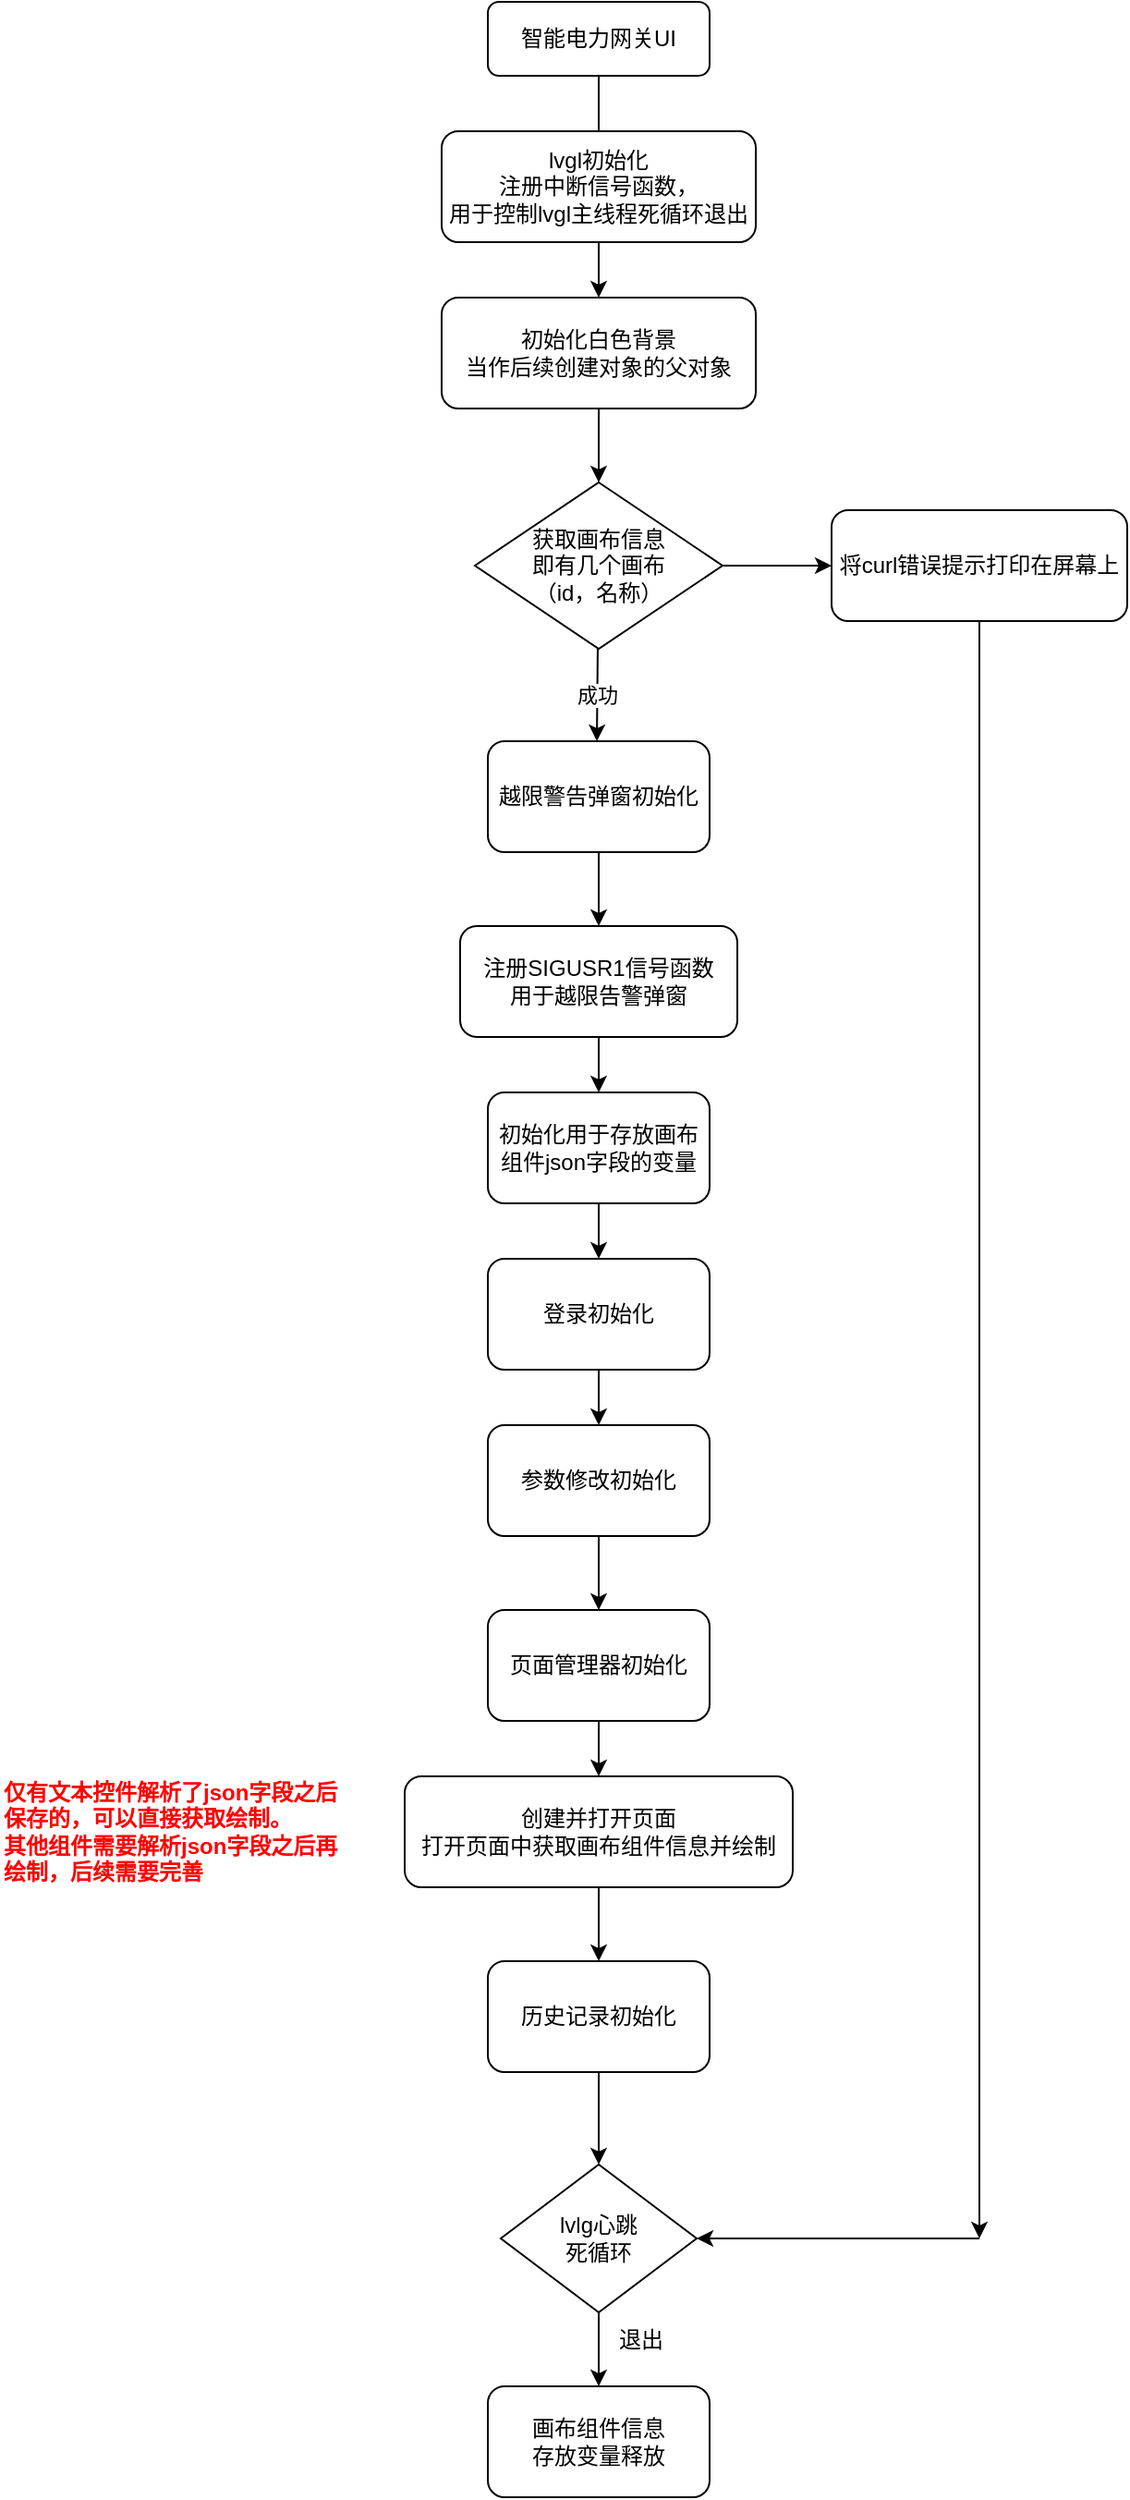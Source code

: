 <mxfile version="21.2.9" type="github">
  <diagram id="C5RBs43oDa-KdzZeNtuy" name="Page-1">
    <mxGraphModel dx="1434" dy="764" grid="1" gridSize="10" guides="1" tooltips="1" connect="1" arrows="1" fold="1" page="1" pageScale="1" pageWidth="1169" pageHeight="1654" math="0" shadow="0">
      <root>
        <mxCell id="WIyWlLk6GJQsqaUBKTNV-0" />
        <mxCell id="WIyWlLk6GJQsqaUBKTNV-1" parent="WIyWlLk6GJQsqaUBKTNV-0" />
        <mxCell id="WIyWlLk6GJQsqaUBKTNV-2" value="" style="rounded=0;html=1;jettySize=auto;orthogonalLoop=1;fontSize=11;endArrow=block;endFill=0;endSize=8;strokeWidth=1;shadow=0;labelBackgroundColor=none;edgeStyle=orthogonalEdgeStyle;" parent="WIyWlLk6GJQsqaUBKTNV-1" source="WIyWlLk6GJQsqaUBKTNV-3" edge="1">
          <mxGeometry relative="1" as="geometry">
            <mxPoint x="414" y="110" as="targetPoint" />
          </mxGeometry>
        </mxCell>
        <mxCell id="WIyWlLk6GJQsqaUBKTNV-3" value="智能电力网关UI" style="rounded=1;whiteSpace=wrap;html=1;fontSize=12;glass=0;strokeWidth=1;shadow=0;" parent="WIyWlLk6GJQsqaUBKTNV-1" vertex="1">
          <mxGeometry x="354" y="20" width="120" height="40" as="geometry" />
        </mxCell>
        <mxCell id="pKjaNHmpSQ1lj8WY1IrW-2" value="" style="edgeStyle=orthogonalEdgeStyle;rounded=0;orthogonalLoop=1;jettySize=auto;html=1;" parent="WIyWlLk6GJQsqaUBKTNV-1" source="pKjaNHmpSQ1lj8WY1IrW-0" target="pKjaNHmpSQ1lj8WY1IrW-1" edge="1">
          <mxGeometry relative="1" as="geometry" />
        </mxCell>
        <mxCell id="pKjaNHmpSQ1lj8WY1IrW-0" value="lvgl初始化&lt;br&gt;注册中断信号函数，&lt;br&gt;用于控制lvgl主线程死循环退出" style="rounded=1;whiteSpace=wrap;html=1;" parent="WIyWlLk6GJQsqaUBKTNV-1" vertex="1">
          <mxGeometry x="329" y="90" width="170" height="60" as="geometry" />
        </mxCell>
        <mxCell id="pKjaNHmpSQ1lj8WY1IrW-28" value="" style="edgeStyle=orthogonalEdgeStyle;rounded=0;orthogonalLoop=1;jettySize=auto;html=1;" parent="WIyWlLk6GJQsqaUBKTNV-1" source="pKjaNHmpSQ1lj8WY1IrW-1" target="pKjaNHmpSQ1lj8WY1IrW-5" edge="1">
          <mxGeometry relative="1" as="geometry" />
        </mxCell>
        <mxCell id="pKjaNHmpSQ1lj8WY1IrW-1" value="初始化白色背景&lt;br&gt;当作后续创建对象的父对象" style="rounded=1;whiteSpace=wrap;html=1;" parent="WIyWlLk6GJQsqaUBKTNV-1" vertex="1">
          <mxGeometry x="329" y="180" width="170" height="60" as="geometry" />
        </mxCell>
        <mxCell id="pKjaNHmpSQ1lj8WY1IrW-36" value="" style="edgeStyle=orthogonalEdgeStyle;rounded=0;orthogonalLoop=1;jettySize=auto;html=1;" parent="WIyWlLk6GJQsqaUBKTNV-1" source="pKjaNHmpSQ1lj8WY1IrW-5" target="pKjaNHmpSQ1lj8WY1IrW-35" edge="1">
          <mxGeometry relative="1" as="geometry" />
        </mxCell>
        <mxCell id="pKjaNHmpSQ1lj8WY1IrW-5" value="获取画布信息&lt;br&gt;即有几个画布&lt;br style=&quot;border-color: var(--border-color);&quot;&gt;（id，名称）" style="rhombus;whiteSpace=wrap;html=1;" parent="WIyWlLk6GJQsqaUBKTNV-1" vertex="1">
          <mxGeometry x="347" y="280" width="134" height="90" as="geometry" />
        </mxCell>
        <mxCell id="pKjaNHmpSQ1lj8WY1IrW-19" value="" style="edgeStyle=orthogonalEdgeStyle;rounded=0;orthogonalLoop=1;jettySize=auto;html=1;" parent="WIyWlLk6GJQsqaUBKTNV-1" source="pKjaNHmpSQ1lj8WY1IrW-6" target="pKjaNHmpSQ1lj8WY1IrW-16" edge="1">
          <mxGeometry relative="1" as="geometry" />
        </mxCell>
        <mxCell id="pKjaNHmpSQ1lj8WY1IrW-6" value="注册SIGUSR1信号函数&lt;br&gt;用于越限告警弹窗" style="rounded=1;whiteSpace=wrap;html=1;" parent="WIyWlLk6GJQsqaUBKTNV-1" vertex="1">
          <mxGeometry x="339" y="520" width="150" height="60" as="geometry" />
        </mxCell>
        <mxCell id="pKjaNHmpSQ1lj8WY1IrW-14" value="" style="endArrow=classic;html=1;rounded=0;" parent="WIyWlLk6GJQsqaUBKTNV-1" edge="1">
          <mxGeometry relative="1" as="geometry">
            <mxPoint x="413.47" y="370" as="sourcePoint" />
            <mxPoint x="413" y="420" as="targetPoint" />
          </mxGeometry>
        </mxCell>
        <mxCell id="pKjaNHmpSQ1lj8WY1IrW-15" value="成功" style="edgeLabel;resizable=0;html=1;align=center;verticalAlign=middle;" parent="pKjaNHmpSQ1lj8WY1IrW-14" connectable="0" vertex="1">
          <mxGeometry relative="1" as="geometry" />
        </mxCell>
        <mxCell id="pKjaNHmpSQ1lj8WY1IrW-24" value="" style="edgeStyle=orthogonalEdgeStyle;rounded=0;orthogonalLoop=1;jettySize=auto;html=1;" parent="WIyWlLk6GJQsqaUBKTNV-1" source="pKjaNHmpSQ1lj8WY1IrW-16" target="pKjaNHmpSQ1lj8WY1IrW-20" edge="1">
          <mxGeometry relative="1" as="geometry" />
        </mxCell>
        <mxCell id="pKjaNHmpSQ1lj8WY1IrW-16" value="初始化用于存放画布组件json字段的变量" style="rounded=1;whiteSpace=wrap;html=1;" parent="WIyWlLk6GJQsqaUBKTNV-1" vertex="1">
          <mxGeometry x="354" y="610" width="120" height="60" as="geometry" />
        </mxCell>
        <mxCell id="pKjaNHmpSQ1lj8WY1IrW-18" value="" style="edgeStyle=orthogonalEdgeStyle;rounded=0;orthogonalLoop=1;jettySize=auto;html=1;" parent="WIyWlLk6GJQsqaUBKTNV-1" source="pKjaNHmpSQ1lj8WY1IrW-17" target="pKjaNHmpSQ1lj8WY1IrW-6" edge="1">
          <mxGeometry relative="1" as="geometry" />
        </mxCell>
        <mxCell id="pKjaNHmpSQ1lj8WY1IrW-17" value="越限警告弹窗初始化" style="rounded=1;whiteSpace=wrap;html=1;" parent="WIyWlLk6GJQsqaUBKTNV-1" vertex="1">
          <mxGeometry x="354" y="420" width="120" height="60" as="geometry" />
        </mxCell>
        <mxCell id="pKjaNHmpSQ1lj8WY1IrW-25" value="" style="edgeStyle=orthogonalEdgeStyle;rounded=0;orthogonalLoop=1;jettySize=auto;html=1;" parent="WIyWlLk6GJQsqaUBKTNV-1" source="pKjaNHmpSQ1lj8WY1IrW-20" target="pKjaNHmpSQ1lj8WY1IrW-21" edge="1">
          <mxGeometry relative="1" as="geometry" />
        </mxCell>
        <mxCell id="pKjaNHmpSQ1lj8WY1IrW-20" value="登录初始化" style="rounded=1;whiteSpace=wrap;html=1;" parent="WIyWlLk6GJQsqaUBKTNV-1" vertex="1">
          <mxGeometry x="354" y="700" width="120" height="60" as="geometry" />
        </mxCell>
        <mxCell id="pKjaNHmpSQ1lj8WY1IrW-26" value="" style="edgeStyle=orthogonalEdgeStyle;rounded=0;orthogonalLoop=1;jettySize=auto;html=1;" parent="WIyWlLk6GJQsqaUBKTNV-1" source="pKjaNHmpSQ1lj8WY1IrW-21" target="pKjaNHmpSQ1lj8WY1IrW-22" edge="1">
          <mxGeometry relative="1" as="geometry" />
        </mxCell>
        <mxCell id="pKjaNHmpSQ1lj8WY1IrW-21" value="参数修改初始化" style="rounded=1;whiteSpace=wrap;html=1;" parent="WIyWlLk6GJQsqaUBKTNV-1" vertex="1">
          <mxGeometry x="354" y="790" width="120" height="60" as="geometry" />
        </mxCell>
        <mxCell id="pKjaNHmpSQ1lj8WY1IrW-27" value="" style="edgeStyle=orthogonalEdgeStyle;rounded=0;orthogonalLoop=1;jettySize=auto;html=1;" parent="WIyWlLk6GJQsqaUBKTNV-1" source="pKjaNHmpSQ1lj8WY1IrW-22" target="pKjaNHmpSQ1lj8WY1IrW-23" edge="1">
          <mxGeometry relative="1" as="geometry" />
        </mxCell>
        <mxCell id="pKjaNHmpSQ1lj8WY1IrW-22" value="页面管理器初始化" style="rounded=1;whiteSpace=wrap;html=1;" parent="WIyWlLk6GJQsqaUBKTNV-1" vertex="1">
          <mxGeometry x="354" y="890" width="120" height="60" as="geometry" />
        </mxCell>
        <mxCell id="F9r4E_EQL4szlPgltcfS-1" value="" style="edgeStyle=orthogonalEdgeStyle;rounded=0;orthogonalLoop=1;jettySize=auto;html=1;" edge="1" parent="WIyWlLk6GJQsqaUBKTNV-1" source="pKjaNHmpSQ1lj8WY1IrW-23" target="F9r4E_EQL4szlPgltcfS-0">
          <mxGeometry relative="1" as="geometry" />
        </mxCell>
        <mxCell id="pKjaNHmpSQ1lj8WY1IrW-23" value="创建并打开页面&lt;br&gt;打开页面中获取画布组件信息并绘制" style="rounded=1;whiteSpace=wrap;html=1;" parent="WIyWlLk6GJQsqaUBKTNV-1" vertex="1">
          <mxGeometry x="309" y="980" width="210" height="60" as="geometry" />
        </mxCell>
        <mxCell id="pKjaNHmpSQ1lj8WY1IrW-33" value="" style="edgeStyle=orthogonalEdgeStyle;rounded=0;orthogonalLoop=1;jettySize=auto;html=1;" parent="WIyWlLk6GJQsqaUBKTNV-1" source="pKjaNHmpSQ1lj8WY1IrW-30" target="pKjaNHmpSQ1lj8WY1IrW-31" edge="1">
          <mxGeometry relative="1" as="geometry" />
        </mxCell>
        <mxCell id="pKjaNHmpSQ1lj8WY1IrW-30" value="lvlg心跳&lt;br&gt;死循环" style="rhombus;whiteSpace=wrap;html=1;" parent="WIyWlLk6GJQsqaUBKTNV-1" vertex="1">
          <mxGeometry x="361" y="1190" width="106" height="80" as="geometry" />
        </mxCell>
        <mxCell id="pKjaNHmpSQ1lj8WY1IrW-31" value="画布组件信息&lt;br style=&quot;border-color: var(--border-color);&quot;&gt;存放变量释放" style="rounded=1;whiteSpace=wrap;html=1;" parent="WIyWlLk6GJQsqaUBKTNV-1" vertex="1">
          <mxGeometry x="354" y="1310" width="120" height="60" as="geometry" />
        </mxCell>
        <mxCell id="pKjaNHmpSQ1lj8WY1IrW-34" value="退出" style="text;html=1;strokeColor=none;fillColor=none;align=center;verticalAlign=middle;whiteSpace=wrap;rounded=0;" parent="WIyWlLk6GJQsqaUBKTNV-1" vertex="1">
          <mxGeometry x="407" y="1270" width="60" height="30" as="geometry" />
        </mxCell>
        <mxCell id="pKjaNHmpSQ1lj8WY1IrW-42" style="edgeStyle=orthogonalEdgeStyle;rounded=0;orthogonalLoop=1;jettySize=auto;html=1;" parent="WIyWlLk6GJQsqaUBKTNV-1" source="pKjaNHmpSQ1lj8WY1IrW-35" edge="1">
          <mxGeometry relative="1" as="geometry">
            <mxPoint x="620" y="1230" as="targetPoint" />
          </mxGeometry>
        </mxCell>
        <mxCell id="pKjaNHmpSQ1lj8WY1IrW-35" value="将curl错误提示打印在屏幕上" style="rounded=1;whiteSpace=wrap;html=1;" parent="WIyWlLk6GJQsqaUBKTNV-1" vertex="1">
          <mxGeometry x="540" y="295" width="160" height="60" as="geometry" />
        </mxCell>
        <mxCell id="pKjaNHmpSQ1lj8WY1IrW-43" value="" style="endArrow=classic;html=1;rounded=0;" parent="WIyWlLk6GJQsqaUBKTNV-1" edge="1">
          <mxGeometry width="50" height="50" relative="1" as="geometry">
            <mxPoint x="620" y="1230" as="sourcePoint" />
            <mxPoint x="467" y="1230" as="targetPoint" />
          </mxGeometry>
        </mxCell>
        <mxCell id="F9r4E_EQL4szlPgltcfS-3" value="" style="edgeStyle=orthogonalEdgeStyle;rounded=0;orthogonalLoop=1;jettySize=auto;html=1;" edge="1" parent="WIyWlLk6GJQsqaUBKTNV-1" source="F9r4E_EQL4szlPgltcfS-0" target="pKjaNHmpSQ1lj8WY1IrW-30">
          <mxGeometry relative="1" as="geometry" />
        </mxCell>
        <mxCell id="F9r4E_EQL4szlPgltcfS-0" value="历史记录初始化" style="rounded=1;whiteSpace=wrap;html=1;" vertex="1" parent="WIyWlLk6GJQsqaUBKTNV-1">
          <mxGeometry x="354" y="1080" width="120" height="60" as="geometry" />
        </mxCell>
        <mxCell id="F9r4E_EQL4szlPgltcfS-4" value="&lt;b&gt;&lt;font color=&quot;#ff0000&quot;&gt;仅有文本控件解析了json字段之后保存的，可以直接获取绘制。&lt;br&gt;其他组件需要解析json字段之后再绘制，后续需要完善&lt;/font&gt;&lt;/b&gt;" style="text;html=1;strokeColor=none;fillColor=none;align=left;verticalAlign=middle;whiteSpace=wrap;rounded=0;" vertex="1" parent="WIyWlLk6GJQsqaUBKTNV-1">
          <mxGeometry x="90" y="972.5" width="190" height="75" as="geometry" />
        </mxCell>
      </root>
    </mxGraphModel>
  </diagram>
</mxfile>
